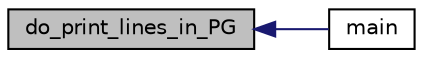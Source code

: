 digraph "do_print_lines_in_PG"
{
  edge [fontname="Helvetica",fontsize="10",labelfontname="Helvetica",labelfontsize="10"];
  node [fontname="Helvetica",fontsize="10",shape=record];
  rankdir="LR";
  Node4615 [label="do_print_lines_in_PG",height=0.2,width=0.4,color="black", fillcolor="grey75", style="filled", fontcolor="black"];
  Node4615 -> Node4616 [dir="back",color="midnightblue",fontsize="10",style="solid",fontname="Helvetica"];
  Node4616 [label="main",height=0.2,width=0.4,color="black", fillcolor="white", style="filled",URL="$d0/d2f/process_8_c.html#a3c04138a5bfe5d72780bb7e82a18e627"];
}
